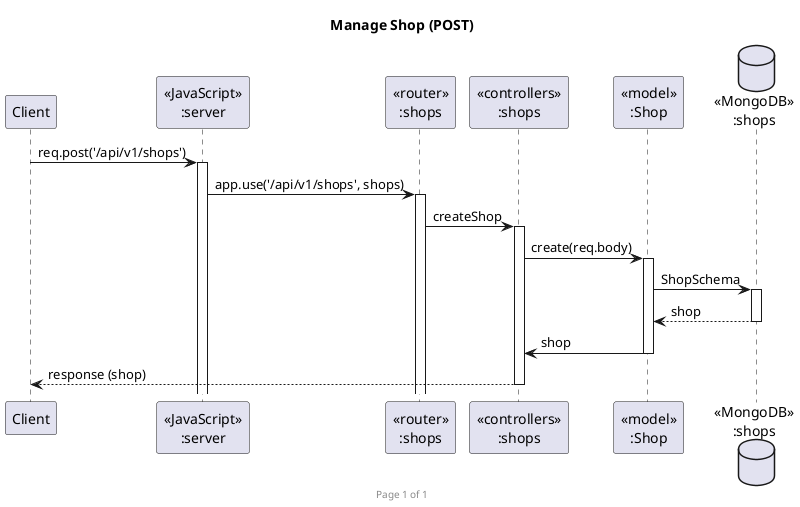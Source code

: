 @startuml Manage Shop (POST)


footer Page %page% of %lastpage%
title "Manage Shop (POST)"

participant "Client" as client
participant "<<JavaScript>>\n:server" as server
participant "<<router>>\n:shops" as routerShops
participant "<<controllers>>\n:shops" as controllersShops
participant "<<model>>\n:Shop" as modelShop
database "<<MongoDB>>\n:shops" as ShopsDatabase

client -> server ++ : req.post('/api/v1/shops')
server -> routerShops ++ : app.use('/api/v1/shops', shops)
routerShops -> controllersShops ++ : createShop
controllersShops -> modelShop ++ : create(req.body)
modelShop -> ShopsDatabase ++ : ShopSchema

ShopsDatabase --> modelShop -- : shop
modelShop -> controllersShops -- : shop
controllersShops --> client -- : response (shop)

@enduml
